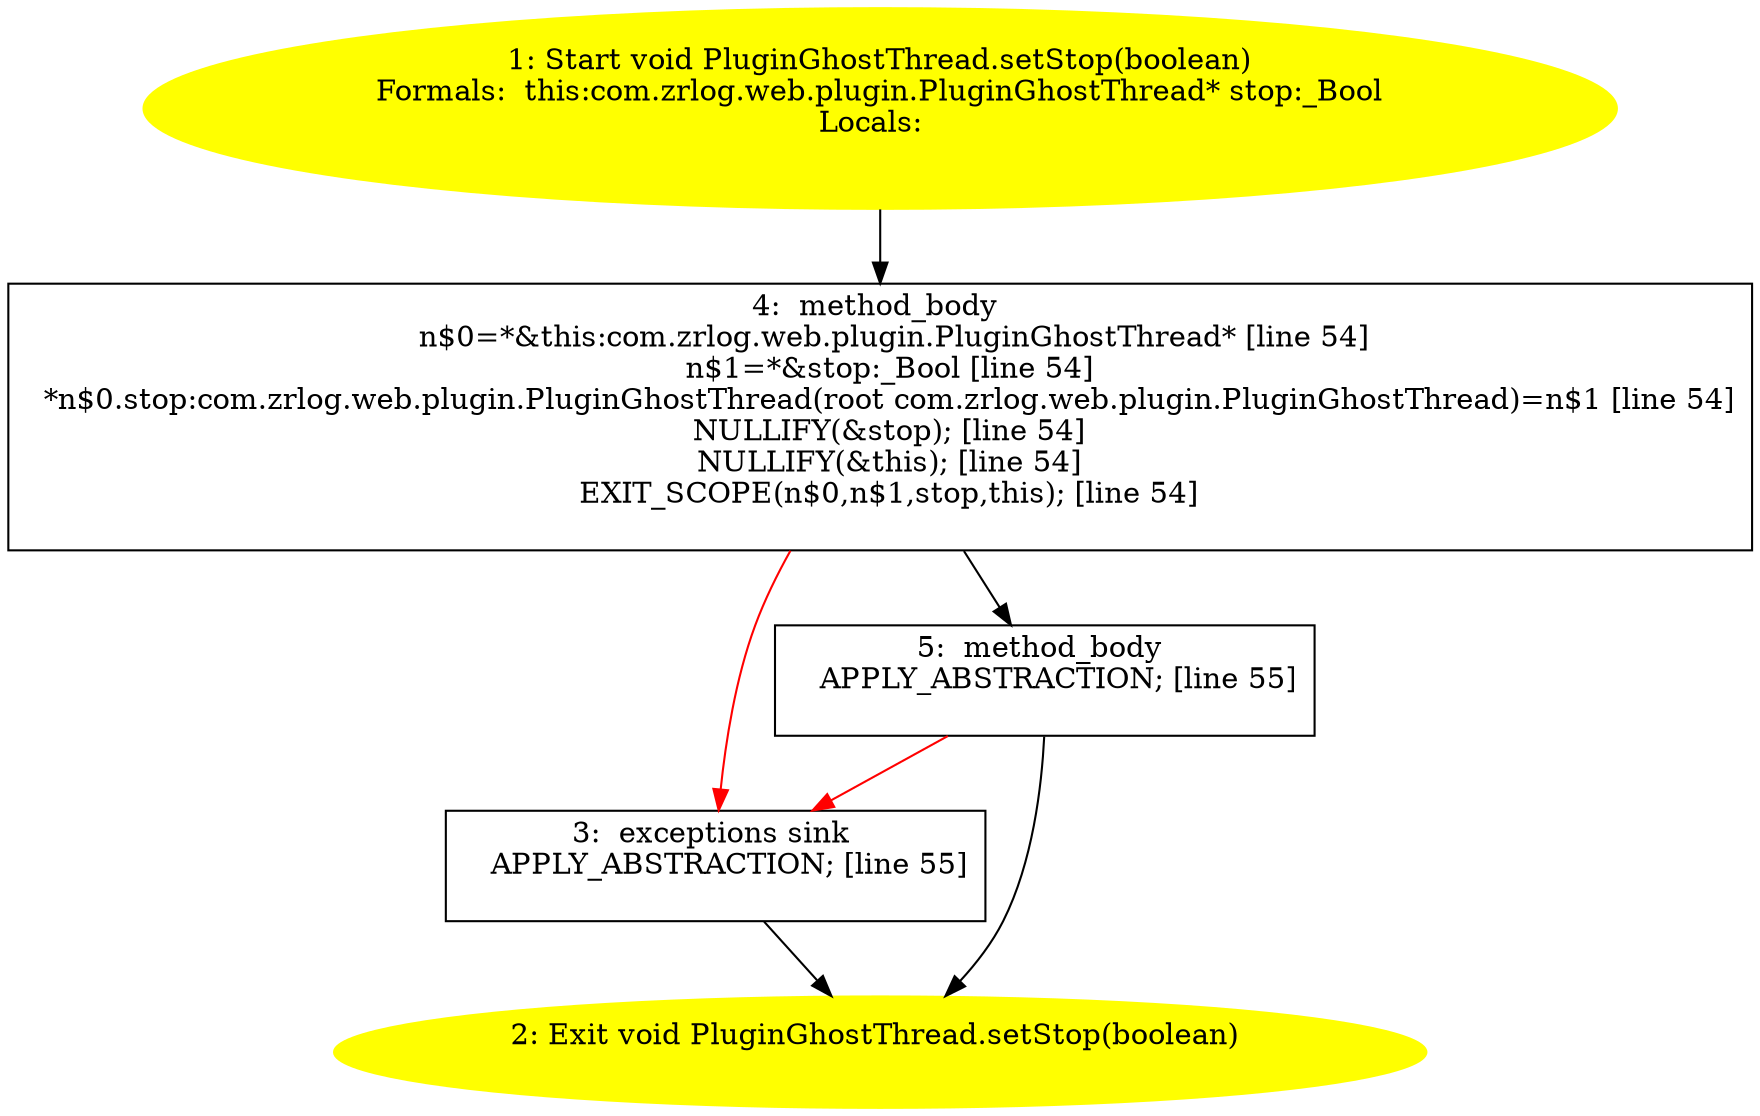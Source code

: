 /* @generated */
digraph cfg {
"com.zrlog.web.plugin.PluginGhostThread.setStop(boolean):void.2e2f99c95f0c370e90416baaad6364a4_1" [label="1: Start void PluginGhostThread.setStop(boolean)\nFormals:  this:com.zrlog.web.plugin.PluginGhostThread* stop:_Bool\nLocals:  \n  " color=yellow style=filled]
	

	 "com.zrlog.web.plugin.PluginGhostThread.setStop(boolean):void.2e2f99c95f0c370e90416baaad6364a4_1" -> "com.zrlog.web.plugin.PluginGhostThread.setStop(boolean):void.2e2f99c95f0c370e90416baaad6364a4_4" ;
"com.zrlog.web.plugin.PluginGhostThread.setStop(boolean):void.2e2f99c95f0c370e90416baaad6364a4_2" [label="2: Exit void PluginGhostThread.setStop(boolean) \n  " color=yellow style=filled]
	

"com.zrlog.web.plugin.PluginGhostThread.setStop(boolean):void.2e2f99c95f0c370e90416baaad6364a4_3" [label="3:  exceptions sink \n   APPLY_ABSTRACTION; [line 55]\n " shape="box"]
	

	 "com.zrlog.web.plugin.PluginGhostThread.setStop(boolean):void.2e2f99c95f0c370e90416baaad6364a4_3" -> "com.zrlog.web.plugin.PluginGhostThread.setStop(boolean):void.2e2f99c95f0c370e90416baaad6364a4_2" ;
"com.zrlog.web.plugin.PluginGhostThread.setStop(boolean):void.2e2f99c95f0c370e90416baaad6364a4_4" [label="4:  method_body \n   n$0=*&this:com.zrlog.web.plugin.PluginGhostThread* [line 54]\n  n$1=*&stop:_Bool [line 54]\n  *n$0.stop:com.zrlog.web.plugin.PluginGhostThread(root com.zrlog.web.plugin.PluginGhostThread)=n$1 [line 54]\n  NULLIFY(&stop); [line 54]\n  NULLIFY(&this); [line 54]\n  EXIT_SCOPE(n$0,n$1,stop,this); [line 54]\n " shape="box"]
	

	 "com.zrlog.web.plugin.PluginGhostThread.setStop(boolean):void.2e2f99c95f0c370e90416baaad6364a4_4" -> "com.zrlog.web.plugin.PluginGhostThread.setStop(boolean):void.2e2f99c95f0c370e90416baaad6364a4_5" ;
	 "com.zrlog.web.plugin.PluginGhostThread.setStop(boolean):void.2e2f99c95f0c370e90416baaad6364a4_4" -> "com.zrlog.web.plugin.PluginGhostThread.setStop(boolean):void.2e2f99c95f0c370e90416baaad6364a4_3" [color="red" ];
"com.zrlog.web.plugin.PluginGhostThread.setStop(boolean):void.2e2f99c95f0c370e90416baaad6364a4_5" [label="5:  method_body \n   APPLY_ABSTRACTION; [line 55]\n " shape="box"]
	

	 "com.zrlog.web.plugin.PluginGhostThread.setStop(boolean):void.2e2f99c95f0c370e90416baaad6364a4_5" -> "com.zrlog.web.plugin.PluginGhostThread.setStop(boolean):void.2e2f99c95f0c370e90416baaad6364a4_2" ;
	 "com.zrlog.web.plugin.PluginGhostThread.setStop(boolean):void.2e2f99c95f0c370e90416baaad6364a4_5" -> "com.zrlog.web.plugin.PluginGhostThread.setStop(boolean):void.2e2f99c95f0c370e90416baaad6364a4_3" [color="red" ];
}
